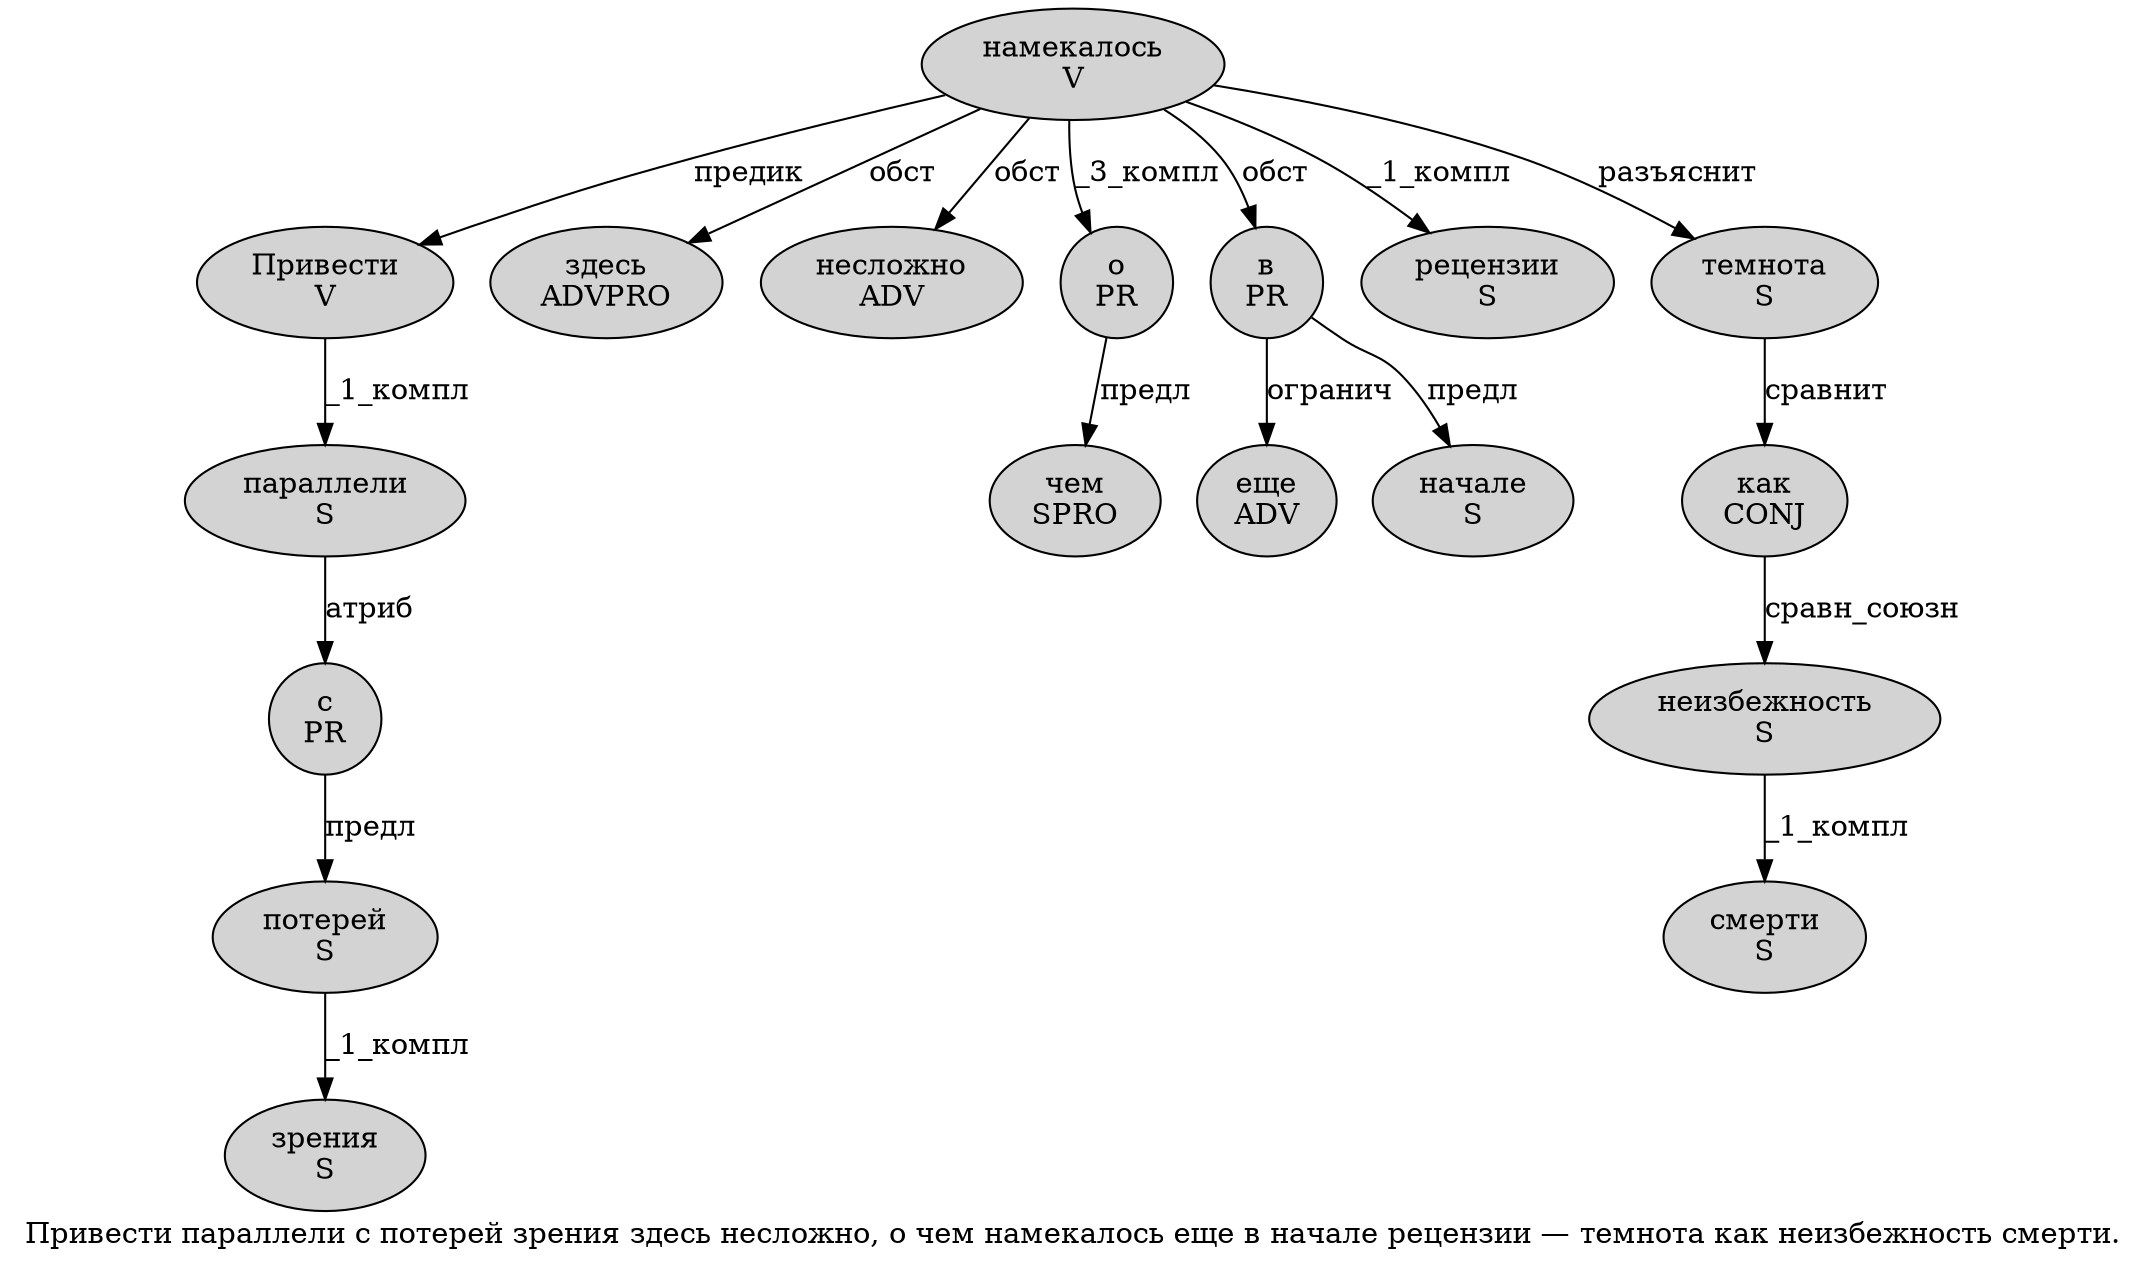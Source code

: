 digraph SENTENCE_407 {
	graph [label="Привести параллели с потерей зрения здесь несложно, о чем намекалось еще в начале рецензии — темнота как неизбежность смерти."]
	node [style=filled]
		0 [label="Привести
V" color="" fillcolor=lightgray penwidth=1 shape=ellipse]
		1 [label="параллели
S" color="" fillcolor=lightgray penwidth=1 shape=ellipse]
		2 [label="с
PR" color="" fillcolor=lightgray penwidth=1 shape=ellipse]
		3 [label="потерей
S" color="" fillcolor=lightgray penwidth=1 shape=ellipse]
		4 [label="зрения
S" color="" fillcolor=lightgray penwidth=1 shape=ellipse]
		5 [label="здесь
ADVPRO" color="" fillcolor=lightgray penwidth=1 shape=ellipse]
		6 [label="несложно
ADV" color="" fillcolor=lightgray penwidth=1 shape=ellipse]
		8 [label="о
PR" color="" fillcolor=lightgray penwidth=1 shape=ellipse]
		9 [label="чем
SPRO" color="" fillcolor=lightgray penwidth=1 shape=ellipse]
		10 [label="намекалось
V" color="" fillcolor=lightgray penwidth=1 shape=ellipse]
		11 [label="еще
ADV" color="" fillcolor=lightgray penwidth=1 shape=ellipse]
		12 [label="в
PR" color="" fillcolor=lightgray penwidth=1 shape=ellipse]
		13 [label="начале
S" color="" fillcolor=lightgray penwidth=1 shape=ellipse]
		14 [label="рецензии
S" color="" fillcolor=lightgray penwidth=1 shape=ellipse]
		16 [label="темнота
S" color="" fillcolor=lightgray penwidth=1 shape=ellipse]
		17 [label="как
CONJ" color="" fillcolor=lightgray penwidth=1 shape=ellipse]
		18 [label="неизбежность
S" color="" fillcolor=lightgray penwidth=1 shape=ellipse]
		19 [label="смерти
S" color="" fillcolor=lightgray penwidth=1 shape=ellipse]
			12 -> 11 [label="огранич"]
			12 -> 13 [label="предл"]
			1 -> 2 [label="атриб"]
			17 -> 18 [label="сравн_союзн"]
			16 -> 17 [label="сравнит"]
			10 -> 0 [label="предик"]
			10 -> 5 [label="обст"]
			10 -> 6 [label="обст"]
			10 -> 8 [label="_3_компл"]
			10 -> 12 [label="обст"]
			10 -> 14 [label="_1_компл"]
			10 -> 16 [label="разъяснит"]
			18 -> 19 [label="_1_компл"]
			3 -> 4 [label="_1_компл"]
			2 -> 3 [label="предл"]
			8 -> 9 [label="предл"]
			0 -> 1 [label="_1_компл"]
}